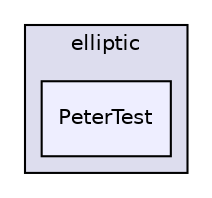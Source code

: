 digraph "elliptic/PeterTest" {
  compound=true
  node [ fontsize="10", fontname="Helvetica"];
  edge [ labelfontsize="10", labelfontname="Helvetica"];
  subgraph clusterdir_ad73226ebe385775b3c066159a7d62ce {
    graph [ bgcolor="#ddddee", pencolor="black", label="elliptic" fontname="Helvetica", fontsize="10", URL="dir_ad73226ebe385775b3c066159a7d62ce.html"]
  dir_5dd7e94ff6eb11ca5fe253ba3dd72dd5 [shape=box, label="PeterTest", style="filled", fillcolor="#eeeeff", pencolor="black", URL="dir_5dd7e94ff6eb11ca5fe253ba3dd72dd5.html"];
  }
}
